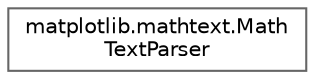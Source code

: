 digraph "Graphical Class Hierarchy"
{
 // LATEX_PDF_SIZE
  bgcolor="transparent";
  edge [fontname=Helvetica,fontsize=10,labelfontname=Helvetica,labelfontsize=10];
  node [fontname=Helvetica,fontsize=10,shape=box,height=0.2,width=0.4];
  rankdir="LR";
  Node0 [id="Node000000",label="matplotlib.mathtext.Math\lTextParser",height=0.2,width=0.4,color="grey40", fillcolor="white", style="filled",URL="$dd/db1/classmatplotlib_1_1mathtext_1_1MathTextParser.html",tooltip="MAIN."];
}
